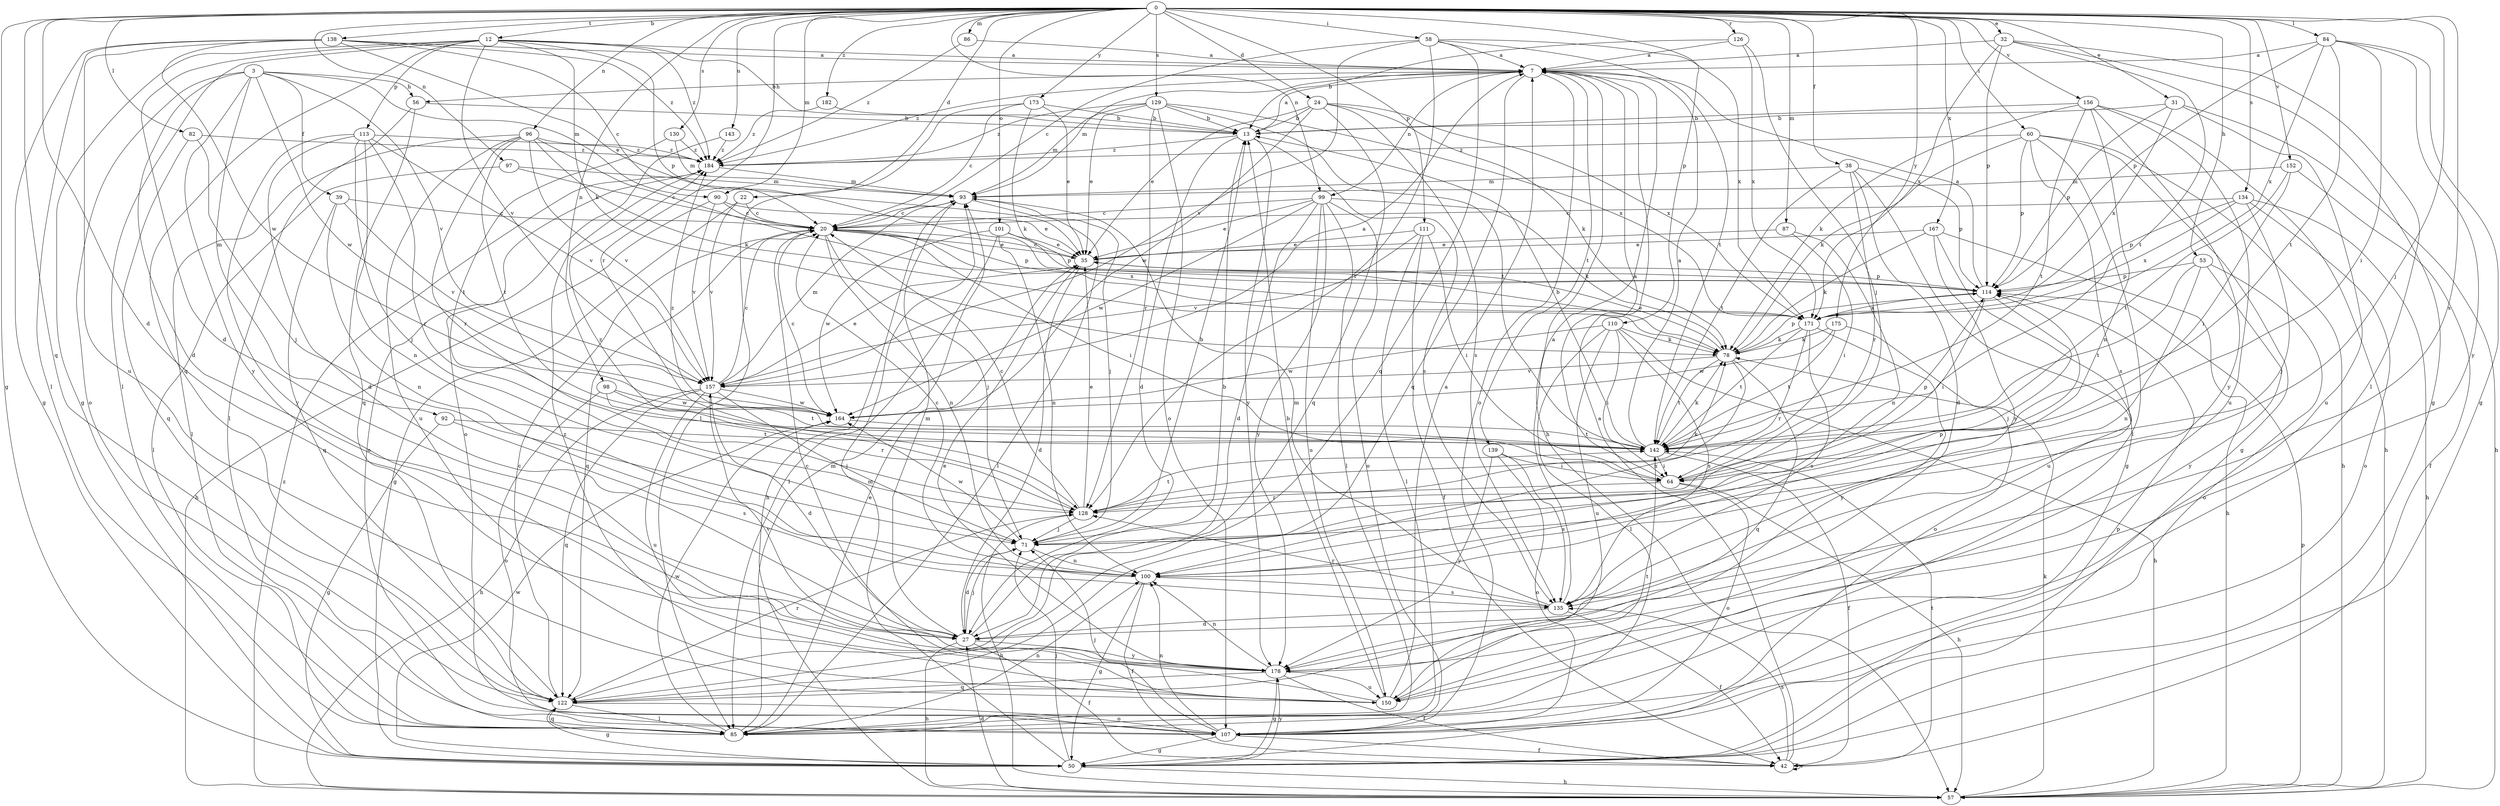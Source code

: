 digraph  {
0;
3;
7;
12;
13;
20;
22;
24;
27;
31;
32;
35;
38;
39;
42;
50;
53;
56;
57;
58;
60;
64;
71;
78;
82;
84;
85;
86;
87;
90;
92;
93;
96;
97;
98;
99;
100;
101;
107;
110;
111;
113;
114;
122;
126;
128;
129;
130;
134;
135;
138;
139;
142;
143;
150;
152;
156;
157;
164;
167;
171;
173;
175;
178;
182;
184;
0 -> 12  [label=b];
0 -> 22  [label=d];
0 -> 24  [label=d];
0 -> 27  [label=d];
0 -> 31  [label=e];
0 -> 32  [label=e];
0 -> 38  [label=f];
0 -> 50  [label=g];
0 -> 53  [label=h];
0 -> 58  [label=i];
0 -> 60  [label=i];
0 -> 71  [label=j];
0 -> 82  [label=l];
0 -> 84  [label=l];
0 -> 86  [label=m];
0 -> 87  [label=m];
0 -> 90  [label=m];
0 -> 96  [label=n];
0 -> 97  [label=n];
0 -> 98  [label=n];
0 -> 99  [label=n];
0 -> 101  [label=o];
0 -> 110  [label=p];
0 -> 111  [label=p];
0 -> 122  [label=q];
0 -> 126  [label=r];
0 -> 128  [label=r];
0 -> 129  [label=s];
0 -> 130  [label=s];
0 -> 134  [label=s];
0 -> 135  [label=s];
0 -> 138  [label=t];
0 -> 143  [label=u];
0 -> 152  [label=v];
0 -> 156  [label=v];
0 -> 167  [label=x];
0 -> 173  [label=y];
0 -> 175  [label=y];
0 -> 182  [label=z];
3 -> 27  [label=d];
3 -> 39  [label=f];
3 -> 56  [label=h];
3 -> 90  [label=m];
3 -> 92  [label=m];
3 -> 107  [label=o];
3 -> 157  [label=v];
3 -> 164  [label=w];
3 -> 178  [label=y];
7 -> 56  [label=h];
7 -> 57  [label=h];
7 -> 93  [label=m];
7 -> 99  [label=n];
7 -> 107  [label=o];
7 -> 122  [label=q];
7 -> 139  [label=t];
7 -> 184  [label=z];
12 -> 7  [label=a];
12 -> 13  [label=b];
12 -> 27  [label=d];
12 -> 50  [label=g];
12 -> 78  [label=k];
12 -> 85  [label=l];
12 -> 113  [label=p];
12 -> 114  [label=p];
12 -> 122  [label=q];
12 -> 157  [label=v];
12 -> 184  [label=z];
13 -> 7  [label=a];
13 -> 27  [label=d];
13 -> 135  [label=s];
13 -> 178  [label=y];
13 -> 184  [label=z];
20 -> 35  [label=e];
20 -> 64  [label=i];
20 -> 71  [label=j];
20 -> 100  [label=n];
20 -> 114  [label=p];
20 -> 122  [label=q];
20 -> 171  [label=x];
22 -> 20  [label=c];
22 -> 50  [label=g];
22 -> 157  [label=v];
24 -> 13  [label=b];
24 -> 35  [label=e];
24 -> 78  [label=k];
24 -> 122  [label=q];
24 -> 135  [label=s];
24 -> 164  [label=w];
24 -> 171  [label=x];
27 -> 13  [label=b];
27 -> 42  [label=f];
27 -> 57  [label=h];
27 -> 71  [label=j];
27 -> 93  [label=m];
27 -> 178  [label=y];
31 -> 13  [label=b];
31 -> 57  [label=h];
31 -> 114  [label=p];
31 -> 150  [label=u];
31 -> 171  [label=x];
32 -> 7  [label=a];
32 -> 50  [label=g];
32 -> 85  [label=l];
32 -> 114  [label=p];
32 -> 142  [label=t];
32 -> 171  [label=x];
35 -> 20  [label=c];
35 -> 27  [label=d];
35 -> 114  [label=p];
38 -> 27  [label=d];
38 -> 50  [label=g];
38 -> 93  [label=m];
38 -> 114  [label=p];
38 -> 128  [label=r];
38 -> 142  [label=t];
39 -> 20  [label=c];
39 -> 100  [label=n];
39 -> 122  [label=q];
39 -> 157  [label=v];
42 -> 7  [label=a];
42 -> 135  [label=s];
42 -> 142  [label=t];
42 -> 42  [label=v];
50 -> 57  [label=h];
50 -> 71  [label=j];
50 -> 93  [label=m];
50 -> 114  [label=p];
50 -> 164  [label=w];
50 -> 178  [label=y];
53 -> 100  [label=n];
53 -> 107  [label=o];
53 -> 114  [label=p];
53 -> 142  [label=t];
53 -> 178  [label=y];
56 -> 13  [label=b];
56 -> 85  [label=l];
56 -> 122  [label=q];
57 -> 27  [label=d];
57 -> 78  [label=k];
57 -> 114  [label=p];
57 -> 184  [label=z];
58 -> 7  [label=a];
58 -> 20  [label=c];
58 -> 122  [label=q];
58 -> 128  [label=r];
58 -> 142  [label=t];
58 -> 157  [label=v];
58 -> 171  [label=x];
60 -> 50  [label=g];
60 -> 57  [label=h];
60 -> 78  [label=k];
60 -> 85  [label=l];
60 -> 114  [label=p];
60 -> 135  [label=s];
60 -> 184  [label=z];
64 -> 7  [label=a];
64 -> 57  [label=h];
64 -> 107  [label=o];
64 -> 114  [label=p];
64 -> 128  [label=r];
71 -> 13  [label=b];
71 -> 27  [label=d];
71 -> 100  [label=n];
71 -> 164  [label=w];
78 -> 35  [label=e];
78 -> 100  [label=n];
78 -> 114  [label=p];
78 -> 122  [label=q];
78 -> 142  [label=t];
78 -> 157  [label=v];
82 -> 71  [label=j];
82 -> 122  [label=q];
82 -> 184  [label=z];
84 -> 7  [label=a];
84 -> 50  [label=g];
84 -> 64  [label=i];
84 -> 114  [label=p];
84 -> 142  [label=t];
84 -> 171  [label=x];
84 -> 178  [label=y];
85 -> 35  [label=e];
85 -> 93  [label=m];
85 -> 100  [label=n];
85 -> 122  [label=q];
85 -> 164  [label=w];
86 -> 7  [label=a];
86 -> 184  [label=z];
87 -> 35  [label=e];
87 -> 64  [label=i];
87 -> 100  [label=n];
90 -> 20  [label=c];
90 -> 35  [label=e];
90 -> 57  [label=h];
90 -> 157  [label=v];
92 -> 50  [label=g];
92 -> 135  [label=s];
92 -> 142  [label=t];
93 -> 20  [label=c];
93 -> 57  [label=h];
93 -> 71  [label=j];
93 -> 85  [label=l];
96 -> 78  [label=k];
96 -> 85  [label=l];
96 -> 128  [label=r];
96 -> 142  [label=t];
96 -> 150  [label=u];
96 -> 157  [label=v];
96 -> 171  [label=x];
96 -> 184  [label=z];
97 -> 20  [label=c];
97 -> 85  [label=l];
97 -> 93  [label=m];
98 -> 107  [label=o];
98 -> 128  [label=r];
98 -> 142  [label=t];
98 -> 164  [label=w];
99 -> 20  [label=c];
99 -> 27  [label=d];
99 -> 35  [label=e];
99 -> 78  [label=k];
99 -> 85  [label=l];
99 -> 107  [label=o];
99 -> 150  [label=u];
99 -> 164  [label=w];
99 -> 178  [label=y];
100 -> 20  [label=c];
100 -> 42  [label=f];
100 -> 50  [label=g];
100 -> 114  [label=p];
100 -> 135  [label=s];
101 -> 35  [label=e];
101 -> 85  [label=l];
101 -> 100  [label=n];
101 -> 114  [label=p];
101 -> 164  [label=w];
107 -> 42  [label=f];
107 -> 50  [label=g];
107 -> 71  [label=j];
107 -> 100  [label=n];
110 -> 57  [label=h];
110 -> 64  [label=i];
110 -> 78  [label=k];
110 -> 85  [label=l];
110 -> 135  [label=s];
110 -> 150  [label=u];
110 -> 164  [label=w];
111 -> 35  [label=e];
111 -> 42  [label=f];
111 -> 64  [label=i];
111 -> 85  [label=l];
111 -> 157  [label=v];
113 -> 27  [label=d];
113 -> 71  [label=j];
113 -> 100  [label=n];
113 -> 128  [label=r];
113 -> 157  [label=v];
113 -> 178  [label=y];
113 -> 184  [label=z];
114 -> 7  [label=a];
114 -> 64  [label=i];
114 -> 71  [label=j];
114 -> 171  [label=x];
122 -> 20  [label=c];
122 -> 50  [label=g];
122 -> 85  [label=l];
122 -> 107  [label=o];
122 -> 128  [label=r];
126 -> 7  [label=a];
126 -> 13  [label=b];
126 -> 71  [label=j];
126 -> 171  [label=x];
128 -> 20  [label=c];
128 -> 35  [label=e];
128 -> 57  [label=h];
128 -> 71  [label=j];
128 -> 78  [label=k];
128 -> 142  [label=t];
128 -> 184  [label=z];
129 -> 13  [label=b];
129 -> 35  [label=e];
129 -> 93  [label=m];
129 -> 107  [label=o];
129 -> 128  [label=r];
129 -> 142  [label=t];
129 -> 171  [label=x];
129 -> 184  [label=z];
130 -> 93  [label=m];
130 -> 142  [label=t];
130 -> 184  [label=z];
134 -> 20  [label=c];
134 -> 57  [label=h];
134 -> 71  [label=j];
134 -> 107  [label=o];
134 -> 114  [label=p];
134 -> 171  [label=x];
135 -> 7  [label=a];
135 -> 27  [label=d];
135 -> 42  [label=f];
135 -> 93  [label=m];
135 -> 128  [label=r];
138 -> 7  [label=a];
138 -> 20  [label=c];
138 -> 35  [label=e];
138 -> 50  [label=g];
138 -> 85  [label=l];
138 -> 150  [label=u];
138 -> 164  [label=w];
138 -> 184  [label=z];
139 -> 64  [label=i];
139 -> 107  [label=o];
139 -> 135  [label=s];
139 -> 178  [label=y];
142 -> 7  [label=a];
142 -> 13  [label=b];
142 -> 42  [label=f];
142 -> 64  [label=i];
142 -> 78  [label=k];
142 -> 184  [label=z];
143 -> 107  [label=o];
143 -> 184  [label=z];
150 -> 7  [label=a];
150 -> 13  [label=b];
150 -> 20  [label=c];
150 -> 142  [label=t];
150 -> 184  [label=z];
152 -> 42  [label=f];
152 -> 64  [label=i];
152 -> 93  [label=m];
152 -> 142  [label=t];
156 -> 13  [label=b];
156 -> 57  [label=h];
156 -> 78  [label=k];
156 -> 100  [label=n];
156 -> 142  [label=t];
156 -> 150  [label=u];
156 -> 178  [label=y];
157 -> 7  [label=a];
157 -> 20  [label=c];
157 -> 27  [label=d];
157 -> 35  [label=e];
157 -> 57  [label=h];
157 -> 71  [label=j];
157 -> 93  [label=m];
157 -> 122  [label=q];
157 -> 150  [label=u];
157 -> 164  [label=w];
164 -> 20  [label=c];
164 -> 142  [label=t];
167 -> 35  [label=e];
167 -> 57  [label=h];
167 -> 78  [label=k];
167 -> 135  [label=s];
167 -> 150  [label=u];
171 -> 78  [label=k];
171 -> 128  [label=r];
171 -> 135  [label=s];
171 -> 142  [label=t];
171 -> 178  [label=y];
173 -> 13  [label=b];
173 -> 20  [label=c];
173 -> 35  [label=e];
173 -> 78  [label=k];
173 -> 85  [label=l];
175 -> 78  [label=k];
175 -> 107  [label=o];
175 -> 142  [label=t];
175 -> 164  [label=w];
178 -> 35  [label=e];
178 -> 42  [label=f];
178 -> 50  [label=g];
178 -> 100  [label=n];
178 -> 122  [label=q];
178 -> 150  [label=u];
178 -> 157  [label=v];
182 -> 13  [label=b];
182 -> 184  [label=z];
184 -> 93  [label=m];
184 -> 107  [label=o];
}
